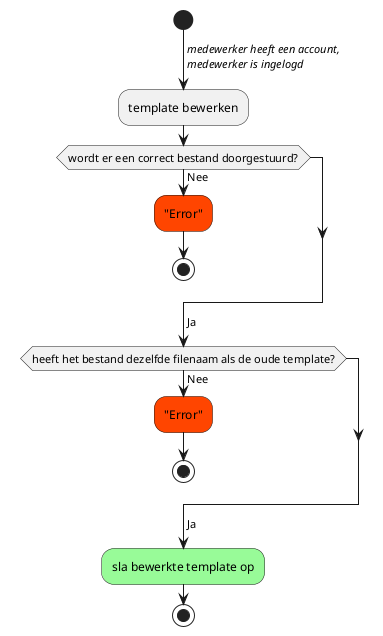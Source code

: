 @startuml activity diagram downloaden grafisch product
start
->//medewerker heeft een account,//
//medewerker is ingelogd//;
:template bewerken;
if(wordt er een correct bestand doorgestuurd?) then (Nee)
        #orangered:"Error";
        stop
        endif
        ->Ja;
        if(heeft het bestand dezelfde filenaam als de oude template?) then (Nee)
                #orangered:"Error";
                stop
                endif
                ->Ja;
                #palegreen:sla bewerkte template op;
stop
@enduml